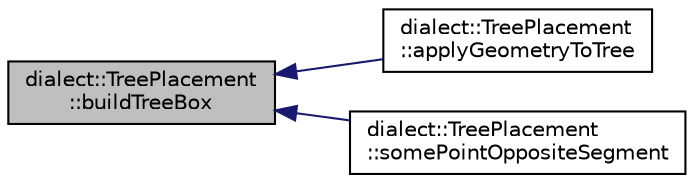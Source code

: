 digraph "dialect::TreePlacement::buildTreeBox"
{
  edge [fontname="Helvetica",fontsize="10",labelfontname="Helvetica",labelfontsize="10"];
  node [fontname="Helvetica",fontsize="10",shape=record];
  rankdir="LR";
  Node5 [label="dialect::TreePlacement\l::buildTreeBox",height=0.2,width=0.4,color="black", fillcolor="grey75", style="filled", fontcolor="black"];
  Node5 -> Node6 [dir="back",color="midnightblue",fontsize="10",style="solid",fontname="Helvetica"];
  Node6 [label="dialect::TreePlacement\l::applyGeometryToTree",height=0.2,width=0.4,color="black", fillcolor="white", style="filled",URL="$classdialect_1_1TreePlacement.html#a136322a1dbd16ec994e67392f256a5a4",tooltip="Rotate, flip, and translate the tree as necessary to match this placement. "];
  Node5 -> Node7 [dir="back",color="midnightblue",fontsize="10",style="solid",fontname="Helvetica"];
  Node7 [label="dialect::TreePlacement\l::somePointOppositeSegment",height=0.2,width=0.4,color="black", fillcolor="white", style="filled",URL="$classdialect_1_1TreePlacement.html#a6eea3e97acddaf1f7f25207d32d068a7",tooltip="Compute some point belonging to the tree box and lying opposite a given line segment. "];
}
